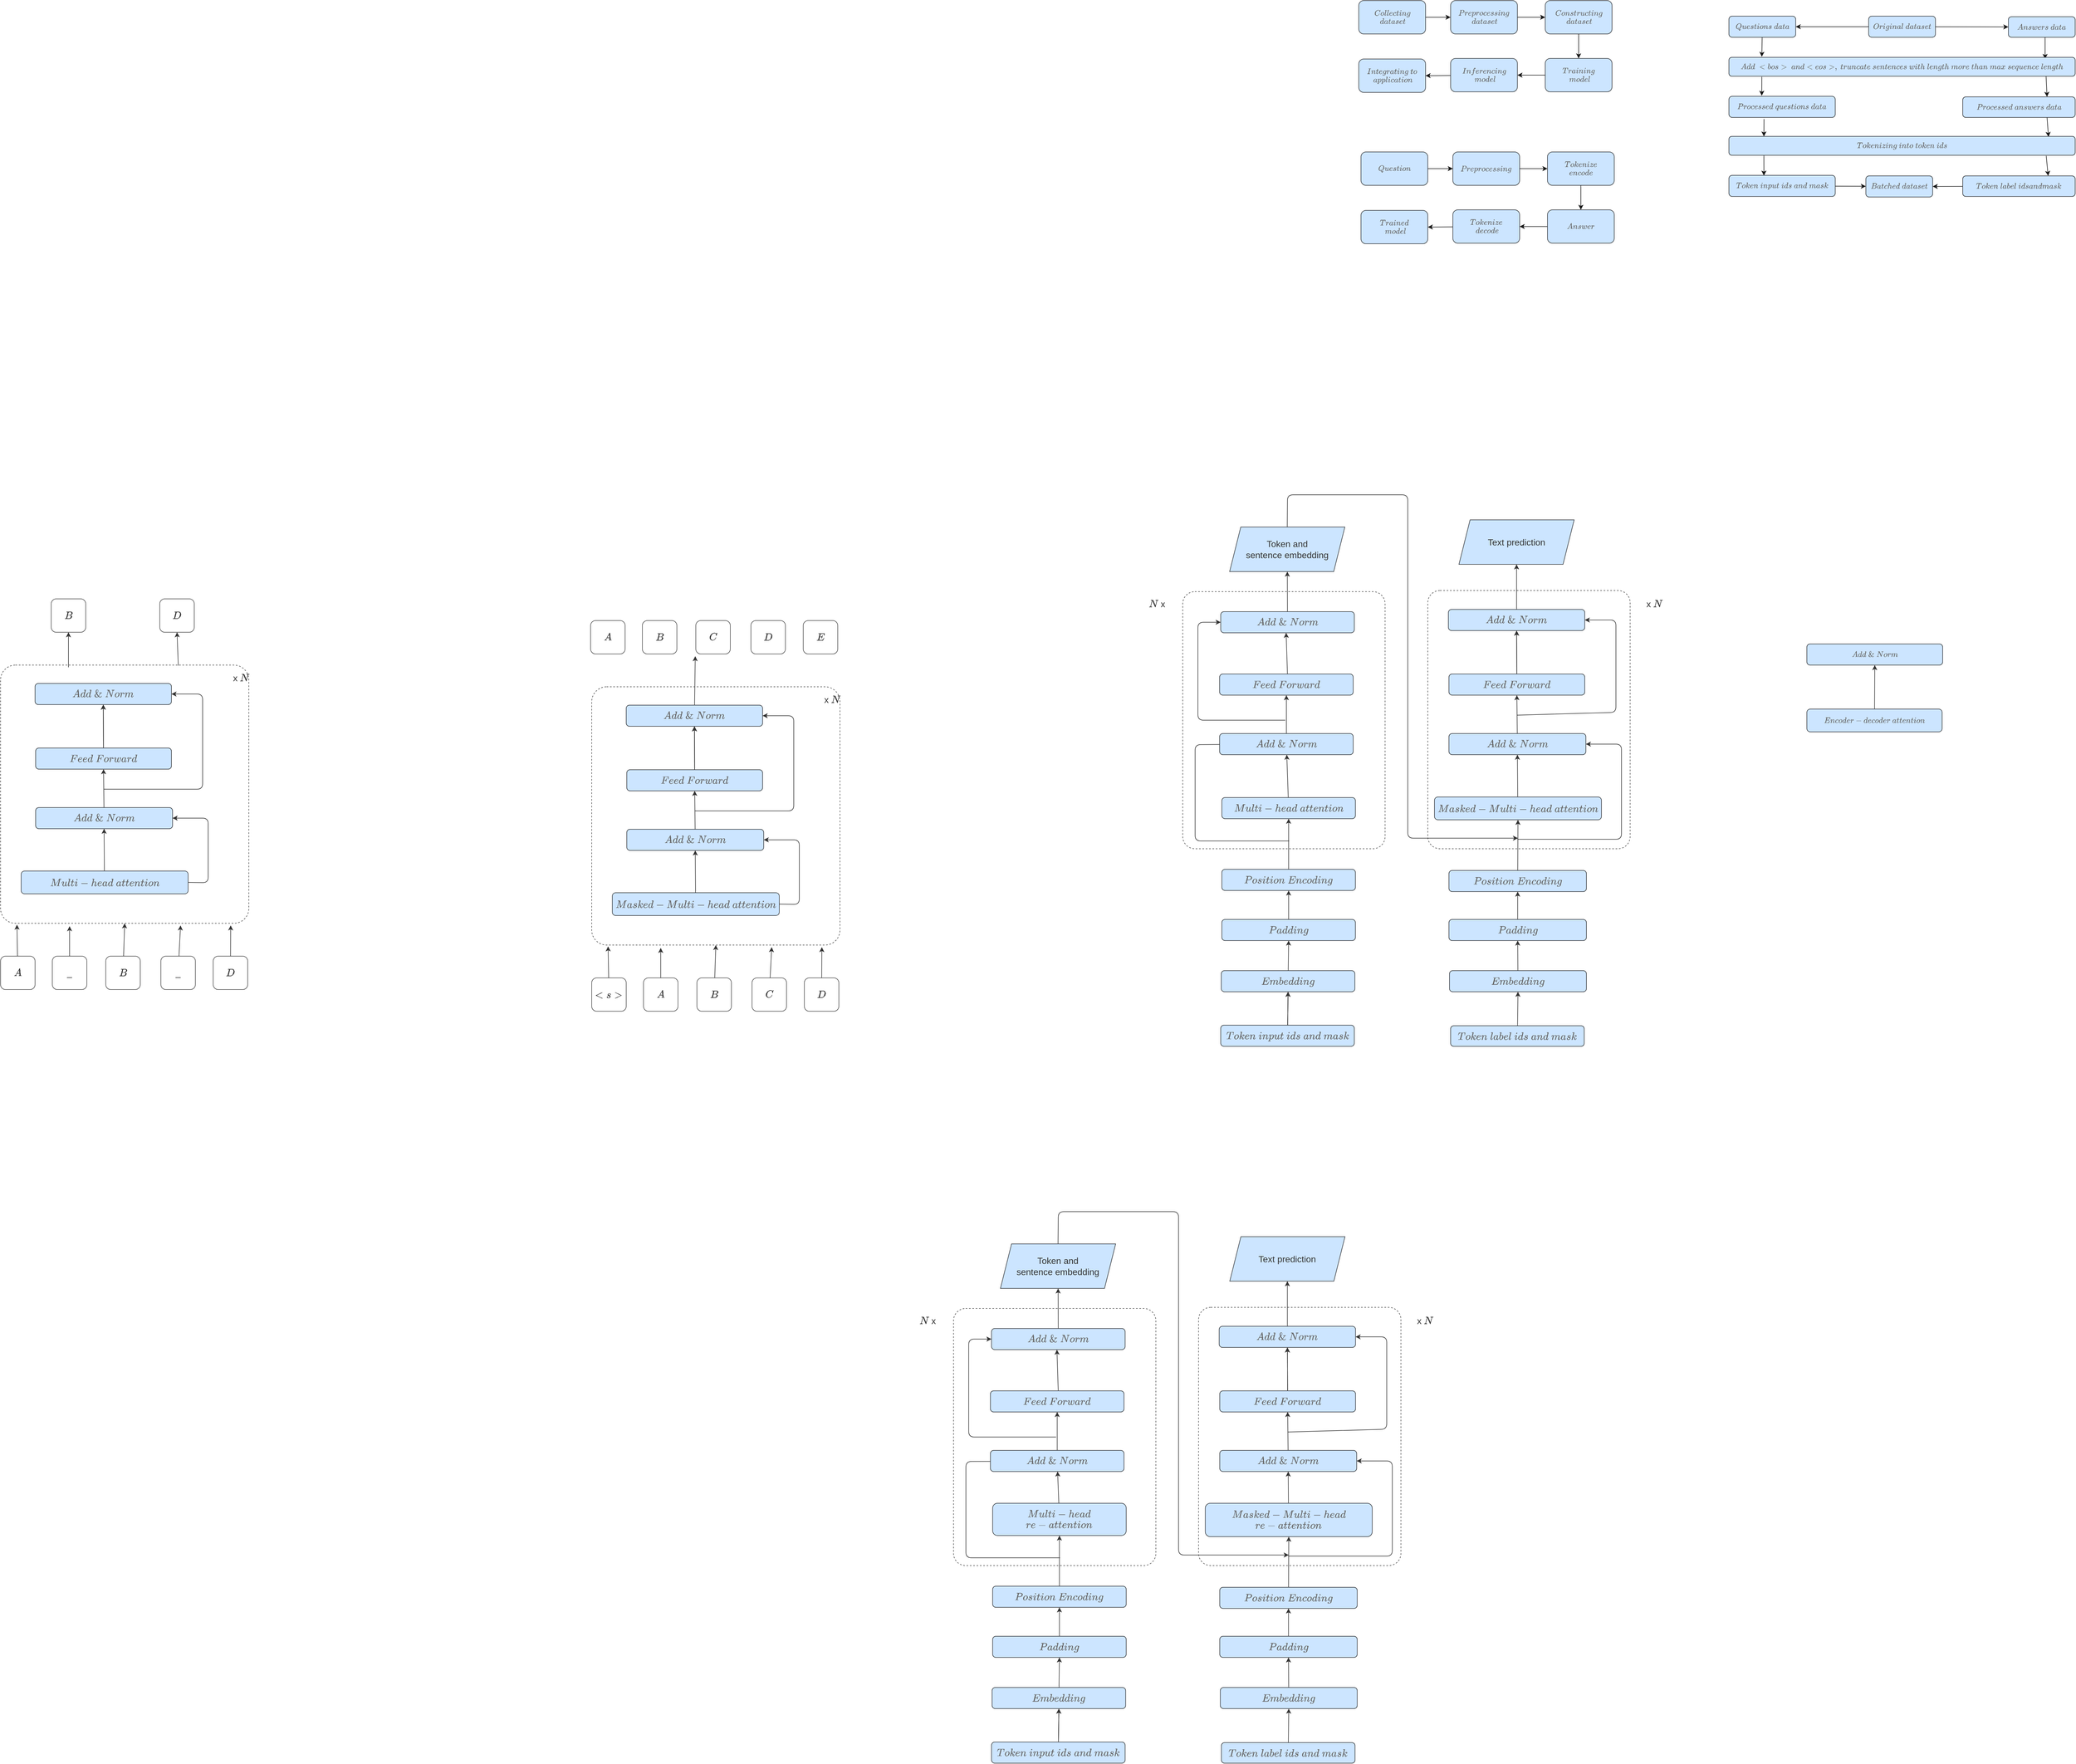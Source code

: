 <mxfile>
    <diagram id="s4vVv0t7JxXqiWNU0amj" name="Page-1">
        <mxGraphModel dx="4070" dy="1018" grid="0" gridSize="10" guides="1" tooltips="1" connect="1" arrows="1" fold="1" page="0" pageScale="1" pageWidth="850" pageHeight="1100" background="#ffffff" math="1" shadow="0">
            <root>
                <mxCell id="0"/>
                <mxCell id="1" parent="0"/>
                <mxCell id="90" value="" style="rounded=1;whiteSpace=wrap;html=1;fillColor=none;dashed=1;strokeColor=#4D4D4D;arcSize=6;fontSize=16;" parent="1" vertex="1">
                    <mxGeometry x="399" y="1267" width="363.5" height="464" as="geometry"/>
                </mxCell>
                <mxCell id="71" value="" style="rounded=1;whiteSpace=wrap;html=1;fillColor=none;dashed=1;strokeColor=#4D4D4D;arcSize=6;fontSize=16;" parent="1" vertex="1">
                    <mxGeometry x="-41.25" y="1269" width="363.5" height="462" as="geometry"/>
                </mxCell>
                <mxCell id="7" style="edgeStyle=none;html=1;entryX=0;entryY=0.5;entryDx=0;entryDy=0;fontColor=#666666;strokeColor=#1A1A1A;" parent="1" source="2" target="3" edge="1">
                    <mxGeometry relative="1" as="geometry">
                        <Array as="points">
                            <mxPoint x="421" y="237"/>
                        </Array>
                    </mxGeometry>
                </mxCell>
                <mxCell id="2" value="&lt;font color=&quot;#666666&quot;&gt;\(Collecting\)&lt;br&gt;&amp;nbsp;\(dataset\)&lt;/font&gt;" style="rounded=1;whiteSpace=wrap;html=1;fillColor=#cce5ff;strokeColor=#36393d;" parent="1" vertex="1">
                    <mxGeometry x="275" y="207" width="120" height="60" as="geometry"/>
                </mxCell>
                <mxCell id="8" style="edgeStyle=none;html=1;entryX=0;entryY=0.5;entryDx=0;entryDy=0;strokeColor=#1A1A1A;fontColor=#666666;" parent="1" source="3" target="4" edge="1">
                    <mxGeometry relative="1" as="geometry"/>
                </mxCell>
                <mxCell id="3" value="&lt;font color=&quot;#666666&quot;&gt;\(Preprocessing\)&lt;br&gt;&amp;nbsp;\(dataset\)&lt;/font&gt;" style="rounded=1;whiteSpace=wrap;html=1;fillColor=#cce5ff;strokeColor=#36393d;" parent="1" vertex="1">
                    <mxGeometry x="440" y="207" width="120" height="60" as="geometry"/>
                </mxCell>
                <mxCell id="9" style="edgeStyle=none;html=1;entryX=0.5;entryY=0;entryDx=0;entryDy=0;strokeColor=#1A1A1A;fontColor=#666666;" parent="1" source="4" target="5" edge="1">
                    <mxGeometry relative="1" as="geometry"/>
                </mxCell>
                <mxCell id="4" value="&lt;font color=&quot;#666666&quot;&gt;\(Constructing\)&lt;br&gt;&amp;nbsp;\(dataset\)&lt;/font&gt;" style="rounded=1;whiteSpace=wrap;html=1;fillColor=#cce5ff;strokeColor=#36393d;" parent="1" vertex="1">
                    <mxGeometry x="610" y="207" width="120" height="60" as="geometry"/>
                </mxCell>
                <mxCell id="10" style="edgeStyle=none;html=1;entryX=1;entryY=0.5;entryDx=0;entryDy=0;strokeColor=#1A1A1A;fontColor=#666666;" parent="1" source="5" target="6" edge="1">
                    <mxGeometry relative="1" as="geometry"/>
                </mxCell>
                <mxCell id="5" value="&lt;font color=&quot;#666666&quot;&gt;\(Training\)&lt;br&gt;&amp;nbsp;\(model\)&lt;/font&gt;" style="rounded=1;whiteSpace=wrap;html=1;fillColor=#cce5ff;strokeColor=#36393d;" parent="1" vertex="1">
                    <mxGeometry x="610" y="311" width="120" height="60" as="geometry"/>
                </mxCell>
                <mxCell id="12" style="edgeStyle=none;html=1;entryX=1;entryY=0.5;entryDx=0;entryDy=0;strokeColor=#1A1A1A;fontColor=#666666;" parent="1" source="6" target="11" edge="1">
                    <mxGeometry relative="1" as="geometry"/>
                </mxCell>
                <mxCell id="6" value="&lt;font color=&quot;#666666&quot;&gt;\(Inferencing\)&lt;br&gt;&amp;nbsp;\(model\)&lt;/font&gt;" style="rounded=1;whiteSpace=wrap;html=1;fillColor=#cce5ff;strokeColor=#36393d;" parent="1" vertex="1">
                    <mxGeometry x="440" y="311" width="120" height="60" as="geometry"/>
                </mxCell>
                <mxCell id="11" value="&lt;font color=&quot;#666666&quot;&gt;\(Integrating\ to\)&lt;br&gt;&amp;nbsp;\(application\)&lt;/font&gt;" style="rounded=1;whiteSpace=wrap;html=1;fillColor=#cce5ff;strokeColor=#36393d;" parent="1" vertex="1">
                    <mxGeometry x="275" y="312" width="120" height="60" as="geometry"/>
                </mxCell>
                <mxCell id="27" style="edgeStyle=none;html=1;entryX=0.095;entryY=-0.029;entryDx=0;entryDy=0;entryPerimeter=0;strokeColor=#1A1A1A;fontColor=#666666;" parent="1" source="13" target="15" edge="1">
                    <mxGeometry relative="1" as="geometry"/>
                </mxCell>
                <mxCell id="13" value="&lt;font color=&quot;#666666&quot;&gt;\(Questions\ data\)&lt;/font&gt;" style="rounded=1;whiteSpace=wrap;html=1;fillColor=#cce5ff;strokeColor=#36393d;" parent="1" vertex="1">
                    <mxGeometry x="940" y="235" width="120" height="38" as="geometry"/>
                </mxCell>
                <mxCell id="28" style="edgeStyle=none;html=1;strokeColor=#1A1A1A;fontColor=#666666;" parent="1" edge="1">
                    <mxGeometry relative="1" as="geometry">
                        <mxPoint x="1508" y="270" as="sourcePoint"/>
                        <mxPoint x="1508" y="312" as="targetPoint"/>
                    </mxGeometry>
                </mxCell>
                <mxCell id="14" value="&lt;font color=&quot;#666666&quot;&gt;\(Answers\ data\)&lt;/font&gt;" style="rounded=1;whiteSpace=wrap;html=1;fillColor=#cce5ff;strokeColor=#36393d;" parent="1" vertex="1">
                    <mxGeometry x="1442" y="236" width="120" height="37" as="geometry"/>
                </mxCell>
                <mxCell id="29" style="edgeStyle=none;html=1;strokeColor=#1A1A1A;fontColor=#666666;exitX=0.095;exitY=1.029;exitDx=0;exitDy=0;exitPerimeter=0;" parent="1" source="15" edge="1">
                    <mxGeometry relative="1" as="geometry">
                        <mxPoint x="999" y="378" as="targetPoint"/>
                    </mxGeometry>
                </mxCell>
                <mxCell id="30" style="edgeStyle=none;html=1;entryX=0.75;entryY=0;entryDx=0;entryDy=0;strokeColor=#1A1A1A;fontColor=#666666;exitX=0.916;exitY=1.006;exitDx=0;exitDy=0;exitPerimeter=0;" parent="1" source="15" target="18" edge="1">
                    <mxGeometry relative="1" as="geometry"/>
                </mxCell>
                <mxCell id="15" value="&lt;font color=&quot;#666666&quot;&gt;\(Add\ &amp;lt;\\bos&amp;gt;\ and &amp;lt;\\eos&amp;gt;,\ truncate\ sentences\ with\ length\ more\ than\ max\ sequence\ length\)&lt;/font&gt;" style="rounded=1;whiteSpace=wrap;html=1;fillColor=#cce5ff;strokeColor=#36393d;" parent="1" vertex="1">
                    <mxGeometry x="940" y="309" width="622" height="34" as="geometry"/>
                </mxCell>
                <mxCell id="31" style="edgeStyle=none;html=1;entryX=0.101;entryY=0.006;entryDx=0;entryDy=0;entryPerimeter=0;strokeColor=#1A1A1A;fontColor=#666666;" parent="1" target="19" edge="1">
                    <mxGeometry relative="1" as="geometry">
                        <mxPoint x="1003" y="420" as="sourcePoint"/>
                    </mxGeometry>
                </mxCell>
                <mxCell id="17" value="&lt;font color=&quot;#666666&quot;&gt;\(Processed\ questions\ data\)&lt;/font&gt;" style="rounded=1;whiteSpace=wrap;html=1;fillColor=#cce5ff;strokeColor=#36393d;" parent="1" vertex="1">
                    <mxGeometry x="940" y="379" width="191" height="38" as="geometry"/>
                </mxCell>
                <mxCell id="32" style="edgeStyle=none;html=1;entryX=0.923;entryY=0.029;entryDx=0;entryDy=0;entryPerimeter=0;strokeColor=#1A1A1A;fontColor=#666666;exitX=0.75;exitY=1;exitDx=0;exitDy=0;" parent="1" source="18" target="19" edge="1">
                    <mxGeometry relative="1" as="geometry"/>
                </mxCell>
                <mxCell id="18" value="&lt;font color=&quot;#666666&quot;&gt;\(Processed\ answers\ data\)&lt;/font&gt;" style="rounded=1;whiteSpace=wrap;html=1;fillColor=#cce5ff;strokeColor=#36393d;" parent="1" vertex="1">
                    <mxGeometry x="1360" y="380" width="202" height="37" as="geometry"/>
                </mxCell>
                <mxCell id="33" style="edgeStyle=none;html=1;entryX=0.329;entryY=0.016;entryDx=0;entryDy=0;entryPerimeter=0;strokeColor=#1A1A1A;fontColor=#666666;exitX=0.101;exitY=1.018;exitDx=0;exitDy=0;exitPerimeter=0;" parent="1" source="19" target="20" edge="1">
                    <mxGeometry relative="1" as="geometry"/>
                </mxCell>
                <mxCell id="34" style="edgeStyle=none;html=1;entryX=0.75;entryY=0;entryDx=0;entryDy=0;strokeColor=#1A1A1A;fontColor=#666666;" parent="1" edge="1">
                    <mxGeometry relative="1" as="geometry">
                        <mxPoint x="1510" y="486" as="sourcePoint"/>
                        <mxPoint x="1513.5" y="522" as="targetPoint"/>
                    </mxGeometry>
                </mxCell>
                <mxCell id="19" value="&lt;font color=&quot;#666666&quot;&gt;\(Tokenizing\ into\ token\ ids\)&lt;/font&gt;" style="rounded=1;whiteSpace=wrap;html=1;fillColor=#cce5ff;strokeColor=#36393d;" parent="1" vertex="1">
                    <mxGeometry x="940" y="451" width="622" height="34" as="geometry"/>
                </mxCell>
                <mxCell id="36" style="edgeStyle=none;html=1;strokeColor=#1A1A1A;fontColor=#666666;" parent="1" source="20" target="23" edge="1">
                    <mxGeometry relative="1" as="geometry"/>
                </mxCell>
                <mxCell id="20" value="&lt;font color=&quot;#666666&quot;&gt;\(Token\ input\ ids\ and\ mask\)&lt;/font&gt;" style="rounded=1;whiteSpace=wrap;html=1;fillColor=#cce5ff;strokeColor=#36393d;" parent="1" vertex="1">
                    <mxGeometry x="940" y="521" width="191" height="38" as="geometry"/>
                </mxCell>
                <mxCell id="35" style="edgeStyle=none;html=1;entryX=1;entryY=0.5;entryDx=0;entryDy=0;strokeColor=#1A1A1A;fontColor=#666666;" parent="1" source="21" target="23" edge="1">
                    <mxGeometry relative="1" as="geometry"/>
                </mxCell>
                <mxCell id="21" value="&lt;font color=&quot;#666666&quot;&gt;\(Token\ label\ ids and mask\)&lt;/font&gt;" style="rounded=1;whiteSpace=wrap;html=1;fillColor=#cce5ff;strokeColor=#36393d;" parent="1" vertex="1">
                    <mxGeometry x="1360" y="522" width="202" height="37" as="geometry"/>
                </mxCell>
                <mxCell id="24" style="edgeStyle=none;html=1;entryX=1;entryY=0.5;entryDx=0;entryDy=0;strokeColor=#1A1A1A;fontColor=#666666;" parent="1" source="22" target="13" edge="1">
                    <mxGeometry relative="1" as="geometry"/>
                </mxCell>
                <mxCell id="25" style="edgeStyle=none;html=1;strokeColor=#1A1A1A;fontColor=#666666;" parent="1" source="22" target="14" edge="1">
                    <mxGeometry relative="1" as="geometry"/>
                </mxCell>
                <mxCell id="22" value="&lt;font color=&quot;#666666&quot;&gt;\(Original\ dataset\)&lt;/font&gt;" style="rounded=1;whiteSpace=wrap;html=1;fillColor=#cce5ff;strokeColor=#36393d;" parent="1" vertex="1">
                    <mxGeometry x="1191" y="235" width="120" height="38" as="geometry"/>
                </mxCell>
                <mxCell id="23" value="&lt;font color=&quot;#666666&quot;&gt;\(Batched\ dataset\)&lt;/font&gt;" style="rounded=1;whiteSpace=wrap;html=1;fillColor=#cce5ff;strokeColor=#36393d;" parent="1" vertex="1">
                    <mxGeometry x="1186" y="522" width="120" height="38" as="geometry"/>
                </mxCell>
                <mxCell id="37" style="edgeStyle=none;html=1;entryX=0;entryY=0.5;entryDx=0;entryDy=0;fontColor=#666666;strokeColor=#1A1A1A;" parent="1" source="38" target="40" edge="1">
                    <mxGeometry relative="1" as="geometry">
                        <Array as="points">
                            <mxPoint x="425" y="509"/>
                        </Array>
                    </mxGeometry>
                </mxCell>
                <mxCell id="38" value="&lt;font color=&quot;#666666&quot;&gt;\(Question\)&lt;/font&gt;" style="rounded=1;whiteSpace=wrap;html=1;fillColor=#cce5ff;strokeColor=#36393d;" parent="1" vertex="1">
                    <mxGeometry x="279" y="479" width="120" height="60" as="geometry"/>
                </mxCell>
                <mxCell id="39" style="edgeStyle=none;html=1;entryX=0;entryY=0.5;entryDx=0;entryDy=0;strokeColor=#1A1A1A;fontColor=#666666;" parent="1" source="40" target="42" edge="1">
                    <mxGeometry relative="1" as="geometry"/>
                </mxCell>
                <mxCell id="40" value="&lt;font color=&quot;#666666&quot;&gt;\(Preprocessing\)&lt;br&gt;&lt;/font&gt;" style="rounded=1;whiteSpace=wrap;html=1;fillColor=#cce5ff;strokeColor=#36393d;" parent="1" vertex="1">
                    <mxGeometry x="444" y="479" width="120" height="60" as="geometry"/>
                </mxCell>
                <mxCell id="41" style="edgeStyle=none;html=1;entryX=0.5;entryY=0;entryDx=0;entryDy=0;strokeColor=#1A1A1A;fontColor=#666666;" parent="1" source="42" target="44" edge="1">
                    <mxGeometry relative="1" as="geometry"/>
                </mxCell>
                <mxCell id="42" value="&lt;font color=&quot;#666666&quot;&gt;\(Tokenize\)&lt;br&gt;\(encode\)&lt;/font&gt;" style="rounded=1;whiteSpace=wrap;html=1;fillColor=#cce5ff;strokeColor=#36393d;" parent="1" vertex="1">
                    <mxGeometry x="614" y="479" width="120" height="60" as="geometry"/>
                </mxCell>
                <mxCell id="43" style="edgeStyle=none;html=1;entryX=1;entryY=0.5;entryDx=0;entryDy=0;strokeColor=#1A1A1A;fontColor=#666666;" parent="1" source="44" target="46" edge="1">
                    <mxGeometry relative="1" as="geometry"/>
                </mxCell>
                <mxCell id="44" value="&lt;font color=&quot;#666666&quot;&gt;\(Answer\)&lt;/font&gt;" style="rounded=1;whiteSpace=wrap;html=1;fillColor=#cce5ff;strokeColor=#36393d;" parent="1" vertex="1">
                    <mxGeometry x="614" y="583" width="120" height="60" as="geometry"/>
                </mxCell>
                <mxCell id="45" style="edgeStyle=none;html=1;entryX=1;entryY=0.5;entryDx=0;entryDy=0;strokeColor=#1A1A1A;fontColor=#666666;" parent="1" source="46" target="47" edge="1">
                    <mxGeometry relative="1" as="geometry"/>
                </mxCell>
                <mxCell id="46" value="&lt;font color=&quot;#666666&quot;&gt;\(Tokenize\)&lt;br&gt;&amp;nbsp;\(decode\)&lt;/font&gt;" style="rounded=1;whiteSpace=wrap;html=1;fillColor=#cce5ff;strokeColor=#36393d;" parent="1" vertex="1">
                    <mxGeometry x="444" y="583" width="120" height="60" as="geometry"/>
                </mxCell>
                <mxCell id="47" value="&lt;font color=&quot;#666666&quot;&gt;\(Trained\)&lt;br&gt;&amp;nbsp;\(model\)&lt;/font&gt;" style="rounded=1;whiteSpace=wrap;html=1;fillColor=#cce5ff;strokeColor=#36393d;" parent="1" vertex="1">
                    <mxGeometry x="279" y="584" width="120" height="60" as="geometry"/>
                </mxCell>
                <mxCell id="74" style="edgeStyle=none;html=1;entryX=0.5;entryY=1;entryDx=0;entryDy=0;strokeColor=#333333;fontSize=16;" parent="1" source="48" target="49" edge="1">
                    <mxGeometry relative="1" as="geometry"/>
                </mxCell>
                <mxCell id="48" value="&lt;font color=&quot;#666666&quot; style=&quot;font-size: 16px;&quot;&gt;\(Embedding\)&lt;/font&gt;" style="rounded=1;whiteSpace=wrap;html=1;fillColor=#cce5ff;strokeColor=#36393d;fontSize=16;" parent="1" vertex="1">
                    <mxGeometry x="28" y="1950" width="240" height="38" as="geometry"/>
                </mxCell>
                <mxCell id="75" style="edgeStyle=none;html=1;entryX=0.5;entryY=1;entryDx=0;entryDy=0;strokeColor=#333333;fontSize=16;" parent="1" source="49" target="50" edge="1">
                    <mxGeometry relative="1" as="geometry"/>
                </mxCell>
                <mxCell id="49" value="&lt;font color=&quot;#666666&quot; style=&quot;font-size: 16px;&quot;&gt;\(Padding\)&lt;/font&gt;" style="rounded=1;whiteSpace=wrap;html=1;fillColor=#cce5ff;strokeColor=#36393d;fontSize=16;" parent="1" vertex="1">
                    <mxGeometry x="29" y="1858" width="240" height="38" as="geometry"/>
                </mxCell>
                <mxCell id="76" style="edgeStyle=none;html=1;entryX=0.5;entryY=1;entryDx=0;entryDy=0;strokeColor=#333333;fontSize=16;" parent="1" source="50" target="51" edge="1">
                    <mxGeometry relative="1" as="geometry"/>
                </mxCell>
                <mxCell id="80" style="edgeStyle=none;html=1;entryX=0;entryY=0.25;entryDx=0;entryDy=0;strokeColor=#333333;fontSize=16;" parent="1" edge="1">
                    <mxGeometry relative="1" as="geometry">
                        <mxPoint x="150" y="1717" as="sourcePoint"/>
                        <mxPoint x="51.0" y="1543.5" as="targetPoint"/>
                        <Array as="points">
                            <mxPoint x="-19" y="1717"/>
                            <mxPoint x="-19" y="1544"/>
                        </Array>
                    </mxGeometry>
                </mxCell>
                <mxCell id="50" value="&lt;font color=&quot;#666666&quot; style=&quot;font-size: 16px;&quot;&gt;\(Position\ Encoding\)&lt;/font&gt;" style="rounded=1;whiteSpace=wrap;html=1;fillColor=#cce5ff;strokeColor=#36393d;fontSize=16;" parent="1" vertex="1">
                    <mxGeometry x="29" y="1768" width="240" height="38" as="geometry"/>
                </mxCell>
                <mxCell id="77" style="edgeStyle=none;html=1;strokeColor=#333333;fontSize=16;" parent="1" source="51" target="52" edge="1">
                    <mxGeometry relative="1" as="geometry"/>
                </mxCell>
                <mxCell id="51" value="&lt;font color=&quot;#666666&quot; style=&quot;font-size: 16px;&quot;&gt;\(Multi-head\ attention\)&lt;/font&gt;" style="rounded=1;whiteSpace=wrap;html=1;fillColor=#cce5ff;strokeColor=#36393d;fontSize=16;imageAspect=1;fixedWidth=0;resizable=1;imageWidth=32;autosize=0;resizeWidth=0;" parent="1" vertex="1">
                    <mxGeometry x="29" y="1639" width="240" height="38" as="geometry"/>
                </mxCell>
                <mxCell id="78" style="edgeStyle=none;html=1;entryX=0.5;entryY=1;entryDx=0;entryDy=0;strokeColor=#333333;fontSize=16;" parent="1" source="52" target="53" edge="1">
                    <mxGeometry relative="1" as="geometry"/>
                </mxCell>
                <mxCell id="81" style="edgeStyle=none;html=1;entryX=0;entryY=0.5;entryDx=0;entryDy=0;strokeColor=#333333;fontSize=16;" parent="1" target="54" edge="1">
                    <mxGeometry relative="1" as="geometry">
                        <mxPoint x="143" y="1500" as="sourcePoint"/>
                        <Array as="points">
                            <mxPoint x="-14" y="1500"/>
                            <mxPoint x="-14" y="1324"/>
                        </Array>
                    </mxGeometry>
                </mxCell>
                <mxCell id="52" value="&lt;font color=&quot;#666666&quot; style=&quot;font-size: 16px;&quot;&gt;\(Add\ \&amp;amp;\ Norm\)&lt;/font&gt;" style="rounded=1;whiteSpace=wrap;html=1;fillColor=#cce5ff;strokeColor=#36393d;fontSize=16;" parent="1" vertex="1">
                    <mxGeometry x="25" y="1524" width="240" height="38" as="geometry"/>
                </mxCell>
                <mxCell id="79" style="edgeStyle=none;html=1;entryX=0.5;entryY=1;entryDx=0;entryDy=0;strokeColor=#333333;fontSize=16;" parent="1" edge="1">
                    <mxGeometry relative="1" as="geometry">
                        <mxPoint x="146.887" y="1417" as="sourcePoint"/>
                        <mxPoint x="144.5" y="1343" as="targetPoint"/>
                    </mxGeometry>
                </mxCell>
                <mxCell id="53" value="&lt;font color=&quot;#666666&quot; style=&quot;font-size: 16px;&quot;&gt;\(Feed\ Forward\)&lt;/font&gt;" style="rounded=1;whiteSpace=wrap;html=1;fillColor=#cce5ff;strokeColor=#36393d;fontSize=16;" parent="1" vertex="1">
                    <mxGeometry x="25" y="1417" width="240" height="38" as="geometry"/>
                </mxCell>
                <mxCell id="100" style="edgeStyle=none;html=1;strokeColor=#333333;fontSize=16;fontColor=#333333;" parent="1" source="54" target="98" edge="1">
                    <mxGeometry relative="1" as="geometry"/>
                </mxCell>
                <mxCell id="54" value="&lt;font color=&quot;#666666&quot; style=&quot;font-size: 16px;&quot;&gt;\(Add\ \&amp;amp;\ Norm\)&lt;/font&gt;" style="rounded=1;whiteSpace=wrap;html=1;fillColor=#cce5ff;strokeColor=#36393d;fontSize=16;" parent="1" vertex="1">
                    <mxGeometry x="27" y="1305" width="240" height="38" as="geometry"/>
                </mxCell>
                <mxCell id="82" style="edgeStyle=none;html=1;entryX=0.5;entryY=1;entryDx=0;entryDy=0;strokeColor=#333333;fontSize=16;" parent="1" source="55" target="56" edge="1">
                    <mxGeometry relative="1" as="geometry"/>
                </mxCell>
                <mxCell id="55" value="&lt;font color=&quot;#666666&quot; style=&quot;font-size: 16px;&quot;&gt;\(Embedding\)&lt;/font&gt;" style="rounded=1;whiteSpace=wrap;html=1;fillColor=#cce5ff;strokeColor=#36393d;fontSize=16;" parent="1" vertex="1">
                    <mxGeometry x="438" y="1950" width="246" height="38" as="geometry"/>
                </mxCell>
                <mxCell id="83" style="edgeStyle=none;html=1;entryX=0.5;entryY=1;entryDx=0;entryDy=0;strokeColor=#333333;fontSize=16;" parent="1" source="56" target="57" edge="1">
                    <mxGeometry relative="1" as="geometry"/>
                </mxCell>
                <mxCell id="56" value="&lt;font color=&quot;#666666&quot; style=&quot;font-size: 16px;&quot;&gt;\(Padding\)&lt;/font&gt;" style="rounded=1;whiteSpace=wrap;html=1;fillColor=#cce5ff;strokeColor=#36393d;fontSize=16;" parent="1" vertex="1">
                    <mxGeometry x="437" y="1858" width="247" height="38" as="geometry"/>
                </mxCell>
                <mxCell id="84" style="edgeStyle=none;html=1;entryX=0.5;entryY=1;entryDx=0;entryDy=0;strokeColor=#333333;fontSize=16;" parent="1" source="57" target="58" edge="1">
                    <mxGeometry relative="1" as="geometry"/>
                </mxCell>
                <mxCell id="95" style="edgeStyle=none;html=1;entryX=1;entryY=0.5;entryDx=0;entryDy=0;strokeColor=#333333;fontSize=16;" parent="1" target="59" edge="1">
                    <mxGeometry relative="1" as="geometry">
                        <mxPoint x="560" y="1714" as="sourcePoint"/>
                        <Array as="points">
                            <mxPoint x="747" y="1714"/>
                            <mxPoint x="747" y="1543"/>
                        </Array>
                    </mxGeometry>
                </mxCell>
                <mxCell id="57" value="&lt;font color=&quot;#666666&quot; style=&quot;font-size: 16px;&quot;&gt;\(Position\ Encoding\)&lt;/font&gt;" style="rounded=1;whiteSpace=wrap;html=1;fillColor=#cce5ff;strokeColor=#36393d;fontSize=16;" parent="1" vertex="1">
                    <mxGeometry x="437" y="1770" width="247" height="38" as="geometry"/>
                </mxCell>
                <mxCell id="85" style="edgeStyle=none;html=1;entryX=0.5;entryY=1;entryDx=0;entryDy=0;strokeColor=#333333;fontSize=16;" parent="1" target="59" edge="1">
                    <mxGeometry relative="1" as="geometry">
                        <mxPoint x="560.544" y="1638" as="sourcePoint"/>
                        <mxPoint x="557.0" y="1562" as="targetPoint"/>
                    </mxGeometry>
                </mxCell>
                <mxCell id="58" value="&lt;font color=&quot;#666666&quot; style=&quot;font-size: 16px;&quot;&gt;\(Masked-Multi-head\ attention\)&lt;/font&gt;" style="rounded=1;whiteSpace=wrap;html=1;fillColor=#cce5ff;strokeColor=#36393d;fontSize=16;" parent="1" vertex="1">
                    <mxGeometry x="411" y="1638" width="300" height="41" as="geometry"/>
                </mxCell>
                <mxCell id="96" style="edgeStyle=none;html=1;entryX=0.5;entryY=1;entryDx=0;entryDy=0;strokeColor=#333333;fontSize=16;" parent="1" source="59" target="60" edge="1">
                    <mxGeometry relative="1" as="geometry"/>
                </mxCell>
                <mxCell id="97" style="edgeStyle=none;html=1;entryX=1;entryY=0.5;entryDx=0;entryDy=0;strokeColor=#333333;fontSize=16;" parent="1" target="61" edge="1">
                    <mxGeometry relative="1" as="geometry">
                        <mxPoint x="559" y="1491" as="sourcePoint"/>
                        <Array as="points">
                            <mxPoint x="737" y="1486"/>
                            <mxPoint x="737" y="1320"/>
                        </Array>
                    </mxGeometry>
                </mxCell>
                <mxCell id="59" value="&lt;font color=&quot;#666666&quot; style=&quot;font-size: 16px;&quot;&gt;\(Add\ \&amp;amp;\ Norm\)&lt;/font&gt;" style="rounded=1;whiteSpace=wrap;html=1;fillColor=#cce5ff;strokeColor=#36393d;fontSize=16;" parent="1" vertex="1">
                    <mxGeometry x="437" y="1524" width="246" height="38" as="geometry"/>
                </mxCell>
                <mxCell id="64" value="" style="edgeStyle=none;html=1;fontSize=16;" parent="1" source="60" target="61" edge="1">
                    <mxGeometry relative="1" as="geometry"/>
                </mxCell>
                <mxCell id="89" style="edgeStyle=none;html=1;strokeColor=#333333;fontSize=16;" parent="1" source="60" target="61" edge="1">
                    <mxGeometry relative="1" as="geometry"/>
                </mxCell>
                <mxCell id="60" value="&lt;font color=&quot;#666666&quot; style=&quot;font-size: 16px;&quot;&gt;\(Feed\ Forward\)&lt;/font&gt;" style="rounded=1;whiteSpace=wrap;html=1;fillColor=#cce5ff;strokeColor=#36393d;fontSize=16;" parent="1" vertex="1">
                    <mxGeometry x="437" y="1417" width="244" height="38" as="geometry"/>
                </mxCell>
                <mxCell id="102" style="edgeStyle=none;html=1;entryX=0.5;entryY=1;entryDx=0;entryDy=0;strokeColor=#333333;fontSize=16;fontColor=#333333;" parent="1" source="61" target="101" edge="1">
                    <mxGeometry relative="1" as="geometry"/>
                </mxCell>
                <mxCell id="61" value="&lt;font color=&quot;#666666&quot; style=&quot;font-size: 16px;&quot;&gt;\(Add\ \&amp;amp;\ Norm\)&lt;/font&gt;" style="rounded=1;whiteSpace=wrap;html=1;fillColor=#cce5ff;strokeColor=#36393d;fontSize=16;" parent="1" vertex="1">
                    <mxGeometry x="436" y="1301" width="245" height="38" as="geometry"/>
                </mxCell>
                <mxCell id="87" style="edgeStyle=none;html=1;entryX=0.5;entryY=1;entryDx=0;entryDy=0;strokeColor=#333333;" parent="1" source="62" target="63" edge="1">
                    <mxGeometry relative="1" as="geometry"/>
                </mxCell>
                <mxCell id="62" value="&lt;font color=&quot;#666666&quot;&gt;\(Encoder-decoder\ attention\)&lt;/font&gt;" style="rounded=1;whiteSpace=wrap;html=1;fillColor=#cce5ff;strokeColor=#36393d;" parent="1" vertex="1">
                    <mxGeometry x="1080" y="1480" width="243" height="41" as="geometry"/>
                </mxCell>
                <mxCell id="63" value="&lt;font color=&quot;#666666&quot;&gt;\(Add\ \&amp;amp;\ Norm\)&lt;/font&gt;" style="rounded=1;whiteSpace=wrap;html=1;fillColor=#cce5ff;strokeColor=#36393d;" parent="1" vertex="1">
                    <mxGeometry x="1080" y="1363" width="244" height="38" as="geometry"/>
                </mxCell>
                <mxCell id="72" style="edgeStyle=none;html=1;entryX=0.5;entryY=1;entryDx=0;entryDy=0;fontSize=16;" parent="1" source="66" target="48" edge="1">
                    <mxGeometry relative="1" as="geometry"/>
                </mxCell>
                <mxCell id="73" style="edgeStyle=none;html=1;entryX=0.5;entryY=1;entryDx=0;entryDy=0;strokeColor=#333333;fontSize=16;" parent="1" source="66" target="48" edge="1">
                    <mxGeometry relative="1" as="geometry"/>
                </mxCell>
                <mxCell id="66" value="&lt;font color=&quot;#666666&quot; style=&quot;font-size: 16px;&quot;&gt;\(Token\ input\ ids\ and\ mask\)&lt;/font&gt;" style="rounded=1;whiteSpace=wrap;html=1;fillColor=#cce5ff;strokeColor=#36393d;fontSize=16;" parent="1" vertex="1">
                    <mxGeometry x="27" y="2048" width="240" height="38" as="geometry"/>
                </mxCell>
                <mxCell id="105" style="edgeStyle=none;html=1;entryX=0.5;entryY=1;entryDx=0;entryDy=0;strokeColor=#333333;fontSize=16;fontColor=#333333;" parent="1" source="68" target="55" edge="1">
                    <mxGeometry relative="1" as="geometry"/>
                </mxCell>
                <mxCell id="68" value="&lt;font color=&quot;#666666&quot; style=&quot;font-size: 16px;&quot;&gt;\(Token\ label\ ids\ and\ mask\)&lt;/font&gt;" style="rounded=1;whiteSpace=wrap;html=1;fillColor=#cce5ff;strokeColor=#36393d;fontSize=16;" parent="1" vertex="1">
                    <mxGeometry x="440" y="2049" width="240" height="37" as="geometry"/>
                </mxCell>
                <mxCell id="99" style="edgeStyle=none;html=1;strokeColor=#333333;fontSize=16;fontColor=#333333;exitX=0.5;exitY=0;exitDx=0;exitDy=0;" parent="1" source="98" edge="1">
                    <mxGeometry relative="1" as="geometry">
                        <mxPoint x="561" y="1712" as="targetPoint"/>
                        <Array as="points">
                            <mxPoint x="147" y="1095"/>
                            <mxPoint x="363" y="1095"/>
                            <mxPoint x="363" y="1712"/>
                            <mxPoint x="449" y="1712"/>
                        </Array>
                    </mxGeometry>
                </mxCell>
                <mxCell id="98" value="&lt;font color=&quot;#333333&quot; style=&quot;font-size: 16px;&quot;&gt;Token and &lt;br style=&quot;font-size: 16px;&quot;&gt;sentence embedding&lt;/font&gt;" style="shape=parallelogram;perimeter=parallelogramPerimeter;whiteSpace=wrap;html=1;fixedSize=1;strokeColor=#36393d;fillColor=#cce5ff;fontSize=16;" parent="1" vertex="1">
                    <mxGeometry x="43" y="1153" width="207" height="80" as="geometry"/>
                </mxCell>
                <mxCell id="101" value="&lt;font color=&quot;#333333&quot; style=&quot;font-size: 16px;&quot;&gt;Text prediction&lt;/font&gt;" style="shape=parallelogram;perimeter=parallelogramPerimeter;whiteSpace=wrap;html=1;fixedSize=1;strokeColor=#36393d;fillColor=#cce5ff;fontSize=16;" parent="1" vertex="1">
                    <mxGeometry x="455" y="1140" width="207" height="80" as="geometry"/>
                </mxCell>
                <mxCell id="103" value="&lt;font style=&quot;font-size: 16px;&quot;&gt;x \(N\)&lt;br style=&quot;font-size: 16px;&quot;&gt;&lt;/font&gt;" style="text;html=1;align=center;verticalAlign=middle;resizable=0;points=[];autosize=1;strokeColor=none;fillColor=none;fontSize=16;fontColor=#333333;" parent="1" vertex="1">
                    <mxGeometry x="775" y="1275" width="62" height="31" as="geometry"/>
                </mxCell>
                <mxCell id="104" value="&lt;font style=&quot;font-size: 16px;&quot;&gt;\(N\) x&lt;br style=&quot;font-size: 16px;&quot;&gt;&lt;/font&gt;" style="text;html=1;align=center;verticalAlign=middle;resizable=0;points=[];autosize=1;strokeColor=none;fillColor=none;fontSize=16;fontColor=#333333;" parent="1" vertex="1">
                    <mxGeometry x="-119.25" y="1275" width="62" height="31" as="geometry"/>
                </mxCell>
                <mxCell id="108" value="" style="rounded=1;whiteSpace=wrap;html=1;fillColor=none;dashed=1;strokeColor=#4D4D4D;arcSize=6;fontSize=16;" parent="1" vertex="1">
                    <mxGeometry x="-1103" y="1440" width="446" height="464" as="geometry"/>
                </mxCell>
                <mxCell id="109" style="edgeStyle=none;html=1;entryX=1;entryY=0.5;entryDx=0;entryDy=0;strokeColor=#333333;fontSize=16;exitX=1;exitY=0.5;exitDx=0;exitDy=0;" parent="1" source="111" target="114" edge="1">
                    <mxGeometry relative="1" as="geometry">
                        <mxPoint x="-917" y="1886" as="sourcePoint"/>
                        <Array as="points">
                            <mxPoint x="-730" y="1831"/>
                            <mxPoint x="-730" y="1715"/>
                        </Array>
                    </mxGeometry>
                </mxCell>
                <mxCell id="110" style="edgeStyle=none;html=1;entryX=0.5;entryY=1;entryDx=0;entryDy=0;strokeColor=#333333;fontSize=16;" parent="1" target="114" edge="1">
                    <mxGeometry relative="1" as="geometry">
                        <mxPoint x="-916.456" y="1810" as="sourcePoint"/>
                        <mxPoint x="-920.0" y="1734" as="targetPoint"/>
                    </mxGeometry>
                </mxCell>
                <mxCell id="111" value="&lt;font color=&quot;#666666&quot; style=&quot;font-size: 16px;&quot;&gt;\(Masked-Multi-head\ attention\)&lt;/font&gt;" style="rounded=1;whiteSpace=wrap;html=1;fillColor=#cce5ff;strokeColor=#36393d;fontSize=16;" parent="1" vertex="1">
                    <mxGeometry x="-1066" y="1810" width="300" height="41" as="geometry"/>
                </mxCell>
                <mxCell id="112" style="edgeStyle=none;html=1;entryX=0.5;entryY=1;entryDx=0;entryDy=0;strokeColor=#333333;fontSize=16;" parent="1" source="114" target="117" edge="1">
                    <mxGeometry relative="1" as="geometry"/>
                </mxCell>
                <mxCell id="113" style="edgeStyle=none;html=1;entryX=1;entryY=0.5;entryDx=0;entryDy=0;strokeColor=#333333;fontSize=16;" parent="1" target="118" edge="1">
                    <mxGeometry relative="1" as="geometry">
                        <mxPoint x="-918" y="1663" as="sourcePoint"/>
                        <Array as="points">
                            <mxPoint x="-740" y="1663"/>
                            <mxPoint x="-740" y="1492"/>
                        </Array>
                    </mxGeometry>
                </mxCell>
                <mxCell id="114" value="&lt;font color=&quot;#666666&quot; style=&quot;font-size: 16px;&quot;&gt;\(Add\ \&amp;amp;\ Norm\)&lt;/font&gt;" style="rounded=1;whiteSpace=wrap;html=1;fillColor=#cce5ff;strokeColor=#36393d;fontSize=16;" parent="1" vertex="1">
                    <mxGeometry x="-1040" y="1696" width="246" height="38" as="geometry"/>
                </mxCell>
                <mxCell id="115" value="" style="edgeStyle=none;html=1;fontSize=16;" parent="1" source="117" target="118" edge="1">
                    <mxGeometry relative="1" as="geometry"/>
                </mxCell>
                <mxCell id="116" style="edgeStyle=none;html=1;strokeColor=#333333;fontSize=16;" parent="1" source="117" target="118" edge="1">
                    <mxGeometry relative="1" as="geometry"/>
                </mxCell>
                <mxCell id="117" value="&lt;font color=&quot;#666666&quot; style=&quot;font-size: 16px;&quot;&gt;\(Feed\ Forward\)&lt;/font&gt;" style="rounded=1;whiteSpace=wrap;html=1;fillColor=#cce5ff;strokeColor=#36393d;fontSize=16;" parent="1" vertex="1">
                    <mxGeometry x="-1040" y="1589" width="244" height="38" as="geometry"/>
                </mxCell>
                <mxCell id="123" style="edgeStyle=none;html=1;strokeColor=#333333;fontSize=16;fontColor=#333333;" parent="1" source="118" edge="1">
                    <mxGeometry relative="1" as="geometry">
                        <mxPoint x="-917" y="1385" as="targetPoint"/>
                    </mxGeometry>
                </mxCell>
                <mxCell id="118" value="&lt;font color=&quot;#666666&quot; style=&quot;font-size: 16px;&quot;&gt;\(Add\ \&amp;amp;\ Norm\)&lt;/font&gt;" style="rounded=1;whiteSpace=wrap;html=1;fillColor=#cce5ff;strokeColor=#36393d;fontSize=16;" parent="1" vertex="1">
                    <mxGeometry x="-1041" y="1473" width="245" height="38" as="geometry"/>
                </mxCell>
                <mxCell id="119" value="&lt;font style=&quot;font-size: 16px;&quot;&gt;x \(N\)&lt;br style=&quot;font-size: 16px;&quot;&gt;&lt;/font&gt;" style="text;html=1;align=center;verticalAlign=middle;resizable=0;points=[];autosize=1;strokeColor=none;fillColor=none;fontSize=16;fontColor=#333333;" parent="1" vertex="1">
                    <mxGeometry x="-702" y="1447" width="62" height="31" as="geometry"/>
                </mxCell>
                <mxCell id="130" style="edgeStyle=none;html=1;entryX=0.066;entryY=1.005;entryDx=0;entryDy=0;entryPerimeter=0;strokeColor=#333333;fontSize=16;fontColor=#333333;" parent="1" source="124" target="108" edge="1">
                    <mxGeometry relative="1" as="geometry"/>
                </mxCell>
                <mxCell id="124" value="\(&amp;lt;s&amp;gt;\)" style="rounded=1;whiteSpace=wrap;html=1;strokeColor=#4D4D4D;fontSize=16;fontColor=#333333;fillColor=none;" parent="1" vertex="1">
                    <mxGeometry x="-1103" y="1963" width="62" height="60" as="geometry"/>
                </mxCell>
                <mxCell id="131" style="edgeStyle=none;html=1;entryX=0.278;entryY=1.011;entryDx=0;entryDy=0;entryPerimeter=0;strokeColor=#333333;fontSize=16;fontColor=#333333;" parent="1" source="125" target="108" edge="1">
                    <mxGeometry relative="1" as="geometry"/>
                </mxCell>
                <mxCell id="125" value="\(A\)" style="rounded=1;whiteSpace=wrap;html=1;strokeColor=#4D4D4D;fontSize=16;fontColor=#333333;fillColor=none;" parent="1" vertex="1">
                    <mxGeometry x="-1010" y="1963" width="62" height="60" as="geometry"/>
                </mxCell>
                <mxCell id="132" style="edgeStyle=none;html=1;entryX=0.5;entryY=1;entryDx=0;entryDy=0;strokeColor=#333333;fontSize=16;fontColor=#333333;" parent="1" source="126" target="108" edge="1">
                    <mxGeometry relative="1" as="geometry"/>
                </mxCell>
                <mxCell id="126" value="\(B\)" style="rounded=1;whiteSpace=wrap;html=1;strokeColor=#4D4D4D;fontSize=16;fontColor=#333333;fillColor=none;" parent="1" vertex="1">
                    <mxGeometry x="-914" y="1963" width="62" height="60" as="geometry"/>
                </mxCell>
                <mxCell id="133" style="edgeStyle=none;html=1;entryX=0.725;entryY=1.008;entryDx=0;entryDy=0;entryPerimeter=0;strokeColor=#333333;fontSize=16;fontColor=#333333;" parent="1" source="127" target="108" edge="1">
                    <mxGeometry relative="1" as="geometry"/>
                </mxCell>
                <mxCell id="127" value="\(C\)" style="rounded=1;whiteSpace=wrap;html=1;strokeColor=#4D4D4D;fontSize=16;fontColor=#333333;fillColor=none;" parent="1" vertex="1">
                    <mxGeometry x="-815" y="1963" width="62" height="60" as="geometry"/>
                </mxCell>
                <mxCell id="134" style="edgeStyle=none;html=1;entryX=0.927;entryY=1.008;entryDx=0;entryDy=0;entryPerimeter=0;strokeColor=#333333;fontSize=16;fontColor=#333333;" parent="1" source="128" target="108" edge="1">
                    <mxGeometry relative="1" as="geometry"/>
                </mxCell>
                <mxCell id="128" value="\(D\)" style="rounded=1;whiteSpace=wrap;html=1;strokeColor=#4D4D4D;fontSize=16;fontColor=#333333;fillColor=none;" parent="1" vertex="1">
                    <mxGeometry x="-721" y="1963" width="62" height="60" as="geometry"/>
                </mxCell>
                <mxCell id="135" value="\(A\)" style="rounded=1;whiteSpace=wrap;html=1;strokeColor=#4D4D4D;fontSize=16;fontColor=#333333;fillColor=none;" parent="1" vertex="1">
                    <mxGeometry x="-1105" y="1321" width="62" height="60" as="geometry"/>
                </mxCell>
                <mxCell id="136" value="\(B\)" style="rounded=1;whiteSpace=wrap;html=1;strokeColor=#4D4D4D;fontSize=16;fontColor=#333333;fillColor=none;" parent="1" vertex="1">
                    <mxGeometry x="-1012" y="1321" width="62" height="60" as="geometry"/>
                </mxCell>
                <mxCell id="137" value="\(C\)" style="rounded=1;whiteSpace=wrap;html=1;strokeColor=#4D4D4D;fontSize=16;fontColor=#333333;fillColor=none;" parent="1" vertex="1">
                    <mxGeometry x="-916" y="1321" width="62" height="60" as="geometry"/>
                </mxCell>
                <mxCell id="138" value="\(D\)" style="rounded=1;whiteSpace=wrap;html=1;strokeColor=#4D4D4D;fontSize=16;fontColor=#333333;fillColor=none;" parent="1" vertex="1">
                    <mxGeometry x="-817" y="1321" width="62" height="60" as="geometry"/>
                </mxCell>
                <mxCell id="139" value="\(E\)" style="rounded=1;whiteSpace=wrap;html=1;strokeColor=#4D4D4D;fontSize=16;fontColor=#333333;fillColor=none;" parent="1" vertex="1">
                    <mxGeometry x="-723" y="1321" width="62" height="60" as="geometry"/>
                </mxCell>
                <mxCell id="168" style="edgeStyle=none;html=1;entryX=0.5;entryY=1;entryDx=0;entryDy=0;strokeColor=#333333;fontSize=16;fontColor=#333333;" parent="1" target="164" edge="1">
                    <mxGeometry relative="1" as="geometry">
                        <mxPoint x="-2043" y="1405" as="sourcePoint"/>
                    </mxGeometry>
                </mxCell>
                <mxCell id="169" style="edgeStyle=none;html=1;entryX=0.5;entryY=1;entryDx=0;entryDy=0;strokeColor=#333333;fontSize=16;fontColor=#333333;exitX=0.716;exitY=0.002;exitDx=0;exitDy=0;exitPerimeter=0;" parent="1" source="140" target="166" edge="1">
                    <mxGeometry relative="1" as="geometry"/>
                </mxCell>
                <mxCell id="140" value="" style="rounded=1;whiteSpace=wrap;html=1;fillColor=none;dashed=1;strokeColor=#4D4D4D;arcSize=6;fontSize=16;" parent="1" vertex="1">
                    <mxGeometry x="-2165" y="1401" width="446" height="464" as="geometry"/>
                </mxCell>
                <mxCell id="141" style="edgeStyle=none;html=1;entryX=1;entryY=0.5;entryDx=0;entryDy=0;strokeColor=#333333;fontSize=16;exitX=1;exitY=0.5;exitDx=0;exitDy=0;" parent="1" source="143" target="146" edge="1">
                    <mxGeometry relative="1" as="geometry">
                        <mxPoint x="-1979" y="1847" as="sourcePoint"/>
                        <Array as="points">
                            <mxPoint x="-1792" y="1792"/>
                            <mxPoint x="-1792" y="1676"/>
                        </Array>
                    </mxGeometry>
                </mxCell>
                <mxCell id="142" style="edgeStyle=none;html=1;entryX=0.5;entryY=1;entryDx=0;entryDy=0;strokeColor=#333333;fontSize=16;" parent="1" target="146" edge="1">
                    <mxGeometry relative="1" as="geometry">
                        <mxPoint x="-1978.456" y="1771" as="sourcePoint"/>
                        <mxPoint x="-1982.0" y="1695" as="targetPoint"/>
                    </mxGeometry>
                </mxCell>
                <mxCell id="143" value="&lt;font color=&quot;#666666&quot; style=&quot;font-size: 16px;&quot;&gt;\(Multi-head\ attention\)&lt;/font&gt;" style="rounded=1;whiteSpace=wrap;html=1;fillColor=#cce5ff;strokeColor=#36393d;fontSize=16;" parent="1" vertex="1">
                    <mxGeometry x="-2128" y="1771" width="300" height="41" as="geometry"/>
                </mxCell>
                <mxCell id="144" style="edgeStyle=none;html=1;entryX=0.5;entryY=1;entryDx=0;entryDy=0;strokeColor=#333333;fontSize=16;" parent="1" source="146" target="149" edge="1">
                    <mxGeometry relative="1" as="geometry"/>
                </mxCell>
                <mxCell id="145" style="edgeStyle=none;html=1;entryX=1;entryY=0.5;entryDx=0;entryDy=0;strokeColor=#333333;fontSize=16;" parent="1" target="151" edge="1">
                    <mxGeometry relative="1" as="geometry">
                        <mxPoint x="-1980" y="1624" as="sourcePoint"/>
                        <Array as="points">
                            <mxPoint x="-1802" y="1624"/>
                            <mxPoint x="-1802" y="1453"/>
                        </Array>
                    </mxGeometry>
                </mxCell>
                <mxCell id="146" value="&lt;font color=&quot;#666666&quot; style=&quot;font-size: 16px;&quot;&gt;\(Add\ \&amp;amp;\ Norm\)&lt;/font&gt;" style="rounded=1;whiteSpace=wrap;html=1;fillColor=#cce5ff;strokeColor=#36393d;fontSize=16;" parent="1" vertex="1">
                    <mxGeometry x="-2102" y="1657" width="246" height="38" as="geometry"/>
                </mxCell>
                <mxCell id="147" value="" style="edgeStyle=none;html=1;fontSize=16;" parent="1" source="149" target="151" edge="1">
                    <mxGeometry relative="1" as="geometry"/>
                </mxCell>
                <mxCell id="148" style="edgeStyle=none;html=1;strokeColor=#333333;fontSize=16;" parent="1" source="149" target="151" edge="1">
                    <mxGeometry relative="1" as="geometry"/>
                </mxCell>
                <mxCell id="149" value="&lt;font color=&quot;#666666&quot; style=&quot;font-size: 16px;&quot;&gt;\(Feed\ Forward\)&lt;/font&gt;" style="rounded=1;whiteSpace=wrap;html=1;fillColor=#cce5ff;strokeColor=#36393d;fontSize=16;" parent="1" vertex="1">
                    <mxGeometry x="-2102" y="1550" width="244" height="38" as="geometry"/>
                </mxCell>
                <mxCell id="151" value="&lt;font color=&quot;#666666&quot; style=&quot;font-size: 16px;&quot;&gt;\(Add\ \&amp;amp;\ Norm\)&lt;/font&gt;" style="rounded=1;whiteSpace=wrap;html=1;fillColor=#cce5ff;strokeColor=#36393d;fontSize=16;" parent="1" vertex="1">
                    <mxGeometry x="-2103" y="1434" width="245" height="38" as="geometry"/>
                </mxCell>
                <mxCell id="152" value="&lt;font style=&quot;font-size: 16px;&quot;&gt;x \(N\)&lt;br style=&quot;font-size: 16px;&quot;&gt;&lt;/font&gt;" style="text;html=1;align=center;verticalAlign=middle;resizable=0;points=[];autosize=1;strokeColor=none;fillColor=none;fontSize=16;fontColor=#333333;" parent="1" vertex="1">
                    <mxGeometry x="-1764" y="1408" width="62" height="31" as="geometry"/>
                </mxCell>
                <mxCell id="153" style="edgeStyle=none;html=1;entryX=0.066;entryY=1.005;entryDx=0;entryDy=0;entryPerimeter=0;strokeColor=#333333;fontSize=16;fontColor=#333333;" parent="1" source="154" target="140" edge="1">
                    <mxGeometry relative="1" as="geometry"/>
                </mxCell>
                <mxCell id="154" value="\(A\)" style="rounded=1;whiteSpace=wrap;html=1;strokeColor=#4D4D4D;fontSize=16;fontColor=#333333;fillColor=none;" parent="1" vertex="1">
                    <mxGeometry x="-2165" y="1924" width="62" height="60" as="geometry"/>
                </mxCell>
                <mxCell id="155" style="edgeStyle=none;html=1;entryX=0.278;entryY=1.011;entryDx=0;entryDy=0;entryPerimeter=0;strokeColor=#333333;fontSize=16;fontColor=#333333;" parent="1" source="156" target="140" edge="1">
                    <mxGeometry relative="1" as="geometry"/>
                </mxCell>
                <mxCell id="156" value="_" style="rounded=1;whiteSpace=wrap;html=1;strokeColor=#4D4D4D;fontSize=16;fontColor=#333333;fillColor=none;" parent="1" vertex="1">
                    <mxGeometry x="-2072" y="1924" width="62" height="60" as="geometry"/>
                </mxCell>
                <mxCell id="157" style="edgeStyle=none;html=1;entryX=0.5;entryY=1;entryDx=0;entryDy=0;strokeColor=#333333;fontSize=16;fontColor=#333333;" parent="1" source="158" target="140" edge="1">
                    <mxGeometry relative="1" as="geometry"/>
                </mxCell>
                <mxCell id="158" value="\(B\)" style="rounded=1;whiteSpace=wrap;html=1;strokeColor=#4D4D4D;fontSize=16;fontColor=#333333;fillColor=none;" parent="1" vertex="1">
                    <mxGeometry x="-1976" y="1924" width="62" height="60" as="geometry"/>
                </mxCell>
                <mxCell id="159" style="edgeStyle=none;html=1;entryX=0.725;entryY=1.008;entryDx=0;entryDy=0;entryPerimeter=0;strokeColor=#333333;fontSize=16;fontColor=#333333;" parent="1" source="160" target="140" edge="1">
                    <mxGeometry relative="1" as="geometry"/>
                </mxCell>
                <mxCell id="160" value="_" style="rounded=1;whiteSpace=wrap;html=1;strokeColor=#4D4D4D;fontSize=16;fontColor=#333333;fillColor=none;" parent="1" vertex="1">
                    <mxGeometry x="-1877" y="1924" width="62" height="60" as="geometry"/>
                </mxCell>
                <mxCell id="161" style="edgeStyle=none;html=1;entryX=0.927;entryY=1.008;entryDx=0;entryDy=0;entryPerimeter=0;strokeColor=#333333;fontSize=16;fontColor=#333333;" parent="1" source="162" target="140" edge="1">
                    <mxGeometry relative="1" as="geometry"/>
                </mxCell>
                <mxCell id="162" value="\(D\)" style="rounded=1;whiteSpace=wrap;html=1;strokeColor=#4D4D4D;fontSize=16;fontColor=#333333;fillColor=none;" parent="1" vertex="1">
                    <mxGeometry x="-1783" y="1924" width="62" height="60" as="geometry"/>
                </mxCell>
                <mxCell id="164" value="\(B\)" style="rounded=1;whiteSpace=wrap;html=1;strokeColor=#4D4D4D;fontSize=16;fontColor=#333333;fillColor=none;" parent="1" vertex="1">
                    <mxGeometry x="-2074" y="1282" width="62" height="60" as="geometry"/>
                </mxCell>
                <mxCell id="166" value="\(D\)" style="rounded=1;whiteSpace=wrap;html=1;strokeColor=#4D4D4D;fontSize=16;fontColor=#333333;fillColor=none;" parent="1" vertex="1">
                    <mxGeometry x="-1879" y="1282" width="62" height="60" as="geometry"/>
                </mxCell>
                <mxCell id="170" value="" style="rounded=1;whiteSpace=wrap;html=1;fillColor=none;dashed=1;strokeColor=#4D4D4D;arcSize=6;fontSize=16;" vertex="1" parent="1">
                    <mxGeometry x="-12.75" y="2555" width="363.5" height="464" as="geometry"/>
                </mxCell>
                <mxCell id="171" value="" style="rounded=1;whiteSpace=wrap;html=1;fillColor=none;dashed=1;strokeColor=#4D4D4D;arcSize=6;fontSize=16;" vertex="1" parent="1">
                    <mxGeometry x="-453" y="2557" width="363.5" height="462" as="geometry"/>
                </mxCell>
                <mxCell id="172" style="edgeStyle=none;html=1;entryX=0.5;entryY=1;entryDx=0;entryDy=0;strokeColor=#333333;fontSize=16;" edge="1" parent="1" source="173" target="175">
                    <mxGeometry relative="1" as="geometry"/>
                </mxCell>
                <mxCell id="173" value="&lt;font color=&quot;#666666&quot; style=&quot;font-size: 16px;&quot;&gt;\(Embedding\)&lt;/font&gt;" style="rounded=1;whiteSpace=wrap;html=1;fillColor=#cce5ff;strokeColor=#36393d;fontSize=16;" vertex="1" parent="1">
                    <mxGeometry x="-383.75" y="3238" width="240" height="38" as="geometry"/>
                </mxCell>
                <mxCell id="174" style="edgeStyle=none;html=1;entryX=0.5;entryY=1;entryDx=0;entryDy=0;strokeColor=#333333;fontSize=16;" edge="1" parent="1" source="175" target="178">
                    <mxGeometry relative="1" as="geometry"/>
                </mxCell>
                <mxCell id="175" value="&lt;font color=&quot;#666666&quot; style=&quot;font-size: 16px;&quot;&gt;\(Padding\)&lt;/font&gt;" style="rounded=1;whiteSpace=wrap;html=1;fillColor=#cce5ff;strokeColor=#36393d;fontSize=16;" vertex="1" parent="1">
                    <mxGeometry x="-382.75" y="3146" width="240" height="38" as="geometry"/>
                </mxCell>
                <mxCell id="176" style="edgeStyle=none;html=1;entryX=0.5;entryY=1;entryDx=0;entryDy=0;strokeColor=#333333;fontSize=16;" edge="1" parent="1" source="178" target="180">
                    <mxGeometry relative="1" as="geometry"/>
                </mxCell>
                <mxCell id="177" style="edgeStyle=none;html=1;entryX=0;entryY=0.25;entryDx=0;entryDy=0;strokeColor=#333333;fontSize=16;" edge="1" parent="1">
                    <mxGeometry relative="1" as="geometry">
                        <mxPoint x="-261.75" y="3005" as="sourcePoint"/>
                        <mxPoint x="-360.75" y="2831.5" as="targetPoint"/>
                        <Array as="points">
                            <mxPoint x="-430.75" y="3005"/>
                            <mxPoint x="-430.75" y="2832"/>
                        </Array>
                    </mxGeometry>
                </mxCell>
                <mxCell id="178" value="&lt;font color=&quot;#666666&quot; style=&quot;font-size: 16px;&quot;&gt;\(Position\ Encoding\)&lt;/font&gt;" style="rounded=1;whiteSpace=wrap;html=1;fillColor=#cce5ff;strokeColor=#36393d;fontSize=16;" vertex="1" parent="1">
                    <mxGeometry x="-382.75" y="3056" width="240" height="38" as="geometry"/>
                </mxCell>
                <mxCell id="179" style="edgeStyle=none;html=1;strokeColor=#333333;fontSize=16;" edge="1" parent="1" source="180" target="183">
                    <mxGeometry relative="1" as="geometry"/>
                </mxCell>
                <mxCell id="180" value="&lt;font color=&quot;#666666&quot; style=&quot;font-size: 16px;&quot;&gt;\(Multi-head\) &lt;br&gt;\(re-attention\)&lt;/font&gt;" style="rounded=1;whiteSpace=wrap;html=1;fillColor=#cce5ff;strokeColor=#36393d;fontSize=16;imageAspect=1;fixedWidth=0;resizable=1;imageWidth=32;autosize=0;resizeWidth=0;" vertex="1" parent="1">
                    <mxGeometry x="-382.75" y="2907" width="240" height="58" as="geometry"/>
                </mxCell>
                <mxCell id="181" style="edgeStyle=none;html=1;entryX=0.5;entryY=1;entryDx=0;entryDy=0;strokeColor=#333333;fontSize=16;" edge="1" parent="1" source="183" target="185">
                    <mxGeometry relative="1" as="geometry"/>
                </mxCell>
                <mxCell id="182" style="edgeStyle=none;html=1;entryX=0;entryY=0.5;entryDx=0;entryDy=0;strokeColor=#333333;fontSize=16;" edge="1" parent="1" target="187">
                    <mxGeometry relative="1" as="geometry">
                        <mxPoint x="-268.75" y="2788" as="sourcePoint"/>
                        <Array as="points">
                            <mxPoint x="-425.75" y="2788"/>
                            <mxPoint x="-425.75" y="2612"/>
                        </Array>
                    </mxGeometry>
                </mxCell>
                <mxCell id="183" value="&lt;font color=&quot;#666666&quot; style=&quot;font-size: 16px;&quot;&gt;\(Add\ \&amp;amp;\ Norm\)&lt;/font&gt;" style="rounded=1;whiteSpace=wrap;html=1;fillColor=#cce5ff;strokeColor=#36393d;fontSize=16;" vertex="1" parent="1">
                    <mxGeometry x="-386.75" y="2812" width="240" height="38" as="geometry"/>
                </mxCell>
                <mxCell id="184" style="edgeStyle=none;html=1;entryX=0.5;entryY=1;entryDx=0;entryDy=0;strokeColor=#333333;fontSize=16;" edge="1" parent="1">
                    <mxGeometry relative="1" as="geometry">
                        <mxPoint x="-264.863" y="2705" as="sourcePoint"/>
                        <mxPoint x="-267.25" y="2631" as="targetPoint"/>
                    </mxGeometry>
                </mxCell>
                <mxCell id="185" value="&lt;font color=&quot;#666666&quot; style=&quot;font-size: 16px;&quot;&gt;\(Feed\ Forward\)&lt;/font&gt;" style="rounded=1;whiteSpace=wrap;html=1;fillColor=#cce5ff;strokeColor=#36393d;fontSize=16;" vertex="1" parent="1">
                    <mxGeometry x="-386.75" y="2705" width="240" height="38" as="geometry"/>
                </mxCell>
                <mxCell id="186" style="edgeStyle=none;html=1;strokeColor=#333333;fontSize=16;fontColor=#333333;" edge="1" parent="1" source="187" target="211">
                    <mxGeometry relative="1" as="geometry"/>
                </mxCell>
                <mxCell id="187" value="&lt;font color=&quot;#666666&quot; style=&quot;font-size: 16px;&quot;&gt;\(Add\ \&amp;amp;\ Norm\)&lt;/font&gt;" style="rounded=1;whiteSpace=wrap;html=1;fillColor=#cce5ff;strokeColor=#36393d;fontSize=16;" vertex="1" parent="1">
                    <mxGeometry x="-384.75" y="2593" width="240" height="38" as="geometry"/>
                </mxCell>
                <mxCell id="188" style="edgeStyle=none;html=1;entryX=0.5;entryY=1;entryDx=0;entryDy=0;strokeColor=#333333;fontSize=16;" edge="1" parent="1" source="189" target="191">
                    <mxGeometry relative="1" as="geometry"/>
                </mxCell>
                <mxCell id="189" value="&lt;font color=&quot;#666666&quot; style=&quot;font-size: 16px;&quot;&gt;\(Embedding\)&lt;/font&gt;" style="rounded=1;whiteSpace=wrap;html=1;fillColor=#cce5ff;strokeColor=#36393d;fontSize=16;" vertex="1" parent="1">
                    <mxGeometry x="26.25" y="3238" width="246" height="38" as="geometry"/>
                </mxCell>
                <mxCell id="190" style="edgeStyle=none;html=1;entryX=0.5;entryY=1;entryDx=0;entryDy=0;strokeColor=#333333;fontSize=16;" edge="1" parent="1" source="191" target="194">
                    <mxGeometry relative="1" as="geometry"/>
                </mxCell>
                <mxCell id="191" value="&lt;font color=&quot;#666666&quot; style=&quot;font-size: 16px;&quot;&gt;\(Padding\)&lt;/font&gt;" style="rounded=1;whiteSpace=wrap;html=1;fillColor=#cce5ff;strokeColor=#36393d;fontSize=16;" vertex="1" parent="1">
                    <mxGeometry x="25.25" y="3146" width="247" height="38" as="geometry"/>
                </mxCell>
                <mxCell id="192" style="edgeStyle=none;html=1;entryX=0.5;entryY=1;entryDx=0;entryDy=0;strokeColor=#333333;fontSize=16;" edge="1" parent="1" source="194" target="196">
                    <mxGeometry relative="1" as="geometry"/>
                </mxCell>
                <mxCell id="193" style="edgeStyle=none;html=1;entryX=1;entryY=0.5;entryDx=0;entryDy=0;strokeColor=#333333;fontSize=16;" edge="1" parent="1" target="199">
                    <mxGeometry relative="1" as="geometry">
                        <mxPoint x="148.25" y="3002.0" as="sourcePoint"/>
                        <Array as="points">
                            <mxPoint x="335.25" y="3002"/>
                            <mxPoint x="335.25" y="2831"/>
                        </Array>
                    </mxGeometry>
                </mxCell>
                <mxCell id="194" value="&lt;font color=&quot;#666666&quot; style=&quot;font-size: 16px;&quot;&gt;\(Position\ Encoding\)&lt;/font&gt;" style="rounded=1;whiteSpace=wrap;html=1;fillColor=#cce5ff;strokeColor=#36393d;fontSize=16;" vertex="1" parent="1">
                    <mxGeometry x="25.25" y="3058" width="247" height="38" as="geometry"/>
                </mxCell>
                <mxCell id="195" style="edgeStyle=none;html=1;entryX=0.5;entryY=1;entryDx=0;entryDy=0;strokeColor=#333333;fontSize=16;" edge="1" parent="1" target="199">
                    <mxGeometry relative="1" as="geometry">
                        <mxPoint x="148.794" y="2926" as="sourcePoint"/>
                        <mxPoint x="145.25" y="2850" as="targetPoint"/>
                    </mxGeometry>
                </mxCell>
                <mxCell id="196" value="&lt;font color=&quot;#666666&quot; style=&quot;font-size: 16px;&quot;&gt;\(Masked-Multi-head\)&lt;br&gt;\( re-attention\)&lt;/font&gt;" style="rounded=1;whiteSpace=wrap;html=1;fillColor=#cce5ff;strokeColor=#36393d;fontSize=16;" vertex="1" parent="1">
                    <mxGeometry x="-0.75" y="2907" width="300" height="60" as="geometry"/>
                </mxCell>
                <mxCell id="197" style="edgeStyle=none;html=1;entryX=0.5;entryY=1;entryDx=0;entryDy=0;strokeColor=#333333;fontSize=16;" edge="1" parent="1" source="199" target="202">
                    <mxGeometry relative="1" as="geometry"/>
                </mxCell>
                <mxCell id="198" style="edgeStyle=none;html=1;entryX=1;entryY=0.5;entryDx=0;entryDy=0;strokeColor=#333333;fontSize=16;" edge="1" parent="1" target="204">
                    <mxGeometry relative="1" as="geometry">
                        <mxPoint x="147.25" y="2779" as="sourcePoint"/>
                        <Array as="points">
                            <mxPoint x="325.25" y="2774"/>
                            <mxPoint x="325.25" y="2608"/>
                        </Array>
                    </mxGeometry>
                </mxCell>
                <mxCell id="199" value="&lt;font color=&quot;#666666&quot; style=&quot;font-size: 16px;&quot;&gt;\(Add\ \&amp;amp;\ Norm\)&lt;/font&gt;" style="rounded=1;whiteSpace=wrap;html=1;fillColor=#cce5ff;strokeColor=#36393d;fontSize=16;" vertex="1" parent="1">
                    <mxGeometry x="25.25" y="2812" width="246" height="38" as="geometry"/>
                </mxCell>
                <mxCell id="200" value="" style="edgeStyle=none;html=1;fontSize=16;" edge="1" parent="1" source="202" target="204">
                    <mxGeometry relative="1" as="geometry"/>
                </mxCell>
                <mxCell id="201" style="edgeStyle=none;html=1;strokeColor=#333333;fontSize=16;" edge="1" parent="1" source="202" target="204">
                    <mxGeometry relative="1" as="geometry"/>
                </mxCell>
                <mxCell id="202" value="&lt;font color=&quot;#666666&quot; style=&quot;font-size: 16px;&quot;&gt;\(Feed\ Forward\)&lt;/font&gt;" style="rounded=1;whiteSpace=wrap;html=1;fillColor=#cce5ff;strokeColor=#36393d;fontSize=16;" vertex="1" parent="1">
                    <mxGeometry x="25.25" y="2705" width="244" height="38" as="geometry"/>
                </mxCell>
                <mxCell id="203" style="edgeStyle=none;html=1;entryX=0.5;entryY=1;entryDx=0;entryDy=0;strokeColor=#333333;fontSize=16;fontColor=#333333;" edge="1" parent="1" source="204" target="212">
                    <mxGeometry relative="1" as="geometry"/>
                </mxCell>
                <mxCell id="204" value="&lt;font color=&quot;#666666&quot; style=&quot;font-size: 16px;&quot;&gt;\(Add\ \&amp;amp;\ Norm\)&lt;/font&gt;" style="rounded=1;whiteSpace=wrap;html=1;fillColor=#cce5ff;strokeColor=#36393d;fontSize=16;" vertex="1" parent="1">
                    <mxGeometry x="24.25" y="2589" width="245" height="38" as="geometry"/>
                </mxCell>
                <mxCell id="205" style="edgeStyle=none;html=1;entryX=0.5;entryY=1;entryDx=0;entryDy=0;fontSize=16;" edge="1" parent="1" source="207" target="173">
                    <mxGeometry relative="1" as="geometry"/>
                </mxCell>
                <mxCell id="206" style="edgeStyle=none;html=1;entryX=0.5;entryY=1;entryDx=0;entryDy=0;strokeColor=#333333;fontSize=16;" edge="1" parent="1" source="207" target="173">
                    <mxGeometry relative="1" as="geometry"/>
                </mxCell>
                <mxCell id="207" value="&lt;font color=&quot;#666666&quot; style=&quot;font-size: 16px;&quot;&gt;\(Token\ input\ ids\ and\ mask\)&lt;/font&gt;" style="rounded=1;whiteSpace=wrap;html=1;fillColor=#cce5ff;strokeColor=#36393d;fontSize=16;" vertex="1" parent="1">
                    <mxGeometry x="-384.75" y="3336" width="240" height="38" as="geometry"/>
                </mxCell>
                <mxCell id="208" style="edgeStyle=none;html=1;entryX=0.5;entryY=1;entryDx=0;entryDy=0;strokeColor=#333333;fontSize=16;fontColor=#333333;" edge="1" parent="1" source="209" target="189">
                    <mxGeometry relative="1" as="geometry"/>
                </mxCell>
                <mxCell id="209" value="&lt;font color=&quot;#666666&quot; style=&quot;font-size: 16px;&quot;&gt;\(Token\ label\ ids\ and\ mask\)&lt;/font&gt;" style="rounded=1;whiteSpace=wrap;html=1;fillColor=#cce5ff;strokeColor=#36393d;fontSize=16;" vertex="1" parent="1">
                    <mxGeometry x="28.25" y="3337" width="240" height="37" as="geometry"/>
                </mxCell>
                <mxCell id="210" style="edgeStyle=none;html=1;strokeColor=#333333;fontSize=16;fontColor=#333333;exitX=0.5;exitY=0;exitDx=0;exitDy=0;" edge="1" parent="1" source="211">
                    <mxGeometry relative="1" as="geometry">
                        <mxPoint x="149.25" y="3000" as="targetPoint"/>
                        <Array as="points">
                            <mxPoint x="-264.75" y="2383"/>
                            <mxPoint x="-48.75" y="2383"/>
                            <mxPoint x="-48.75" y="3000"/>
                            <mxPoint x="37.25" y="3000"/>
                        </Array>
                    </mxGeometry>
                </mxCell>
                <mxCell id="211" value="&lt;font color=&quot;#333333&quot; style=&quot;font-size: 16px;&quot;&gt;Token and &lt;br style=&quot;font-size: 16px;&quot;&gt;sentence embedding&lt;/font&gt;" style="shape=parallelogram;perimeter=parallelogramPerimeter;whiteSpace=wrap;html=1;fixedSize=1;strokeColor=#36393d;fillColor=#cce5ff;fontSize=16;" vertex="1" parent="1">
                    <mxGeometry x="-368.75" y="2441" width="207" height="80" as="geometry"/>
                </mxCell>
                <mxCell id="212" value="&lt;font color=&quot;#333333&quot; style=&quot;font-size: 16px;&quot;&gt;Text prediction&lt;/font&gt;" style="shape=parallelogram;perimeter=parallelogramPerimeter;whiteSpace=wrap;html=1;fixedSize=1;strokeColor=#36393d;fillColor=#cce5ff;fontSize=16;" vertex="1" parent="1">
                    <mxGeometry x="43.25" y="2428" width="207" height="80" as="geometry"/>
                </mxCell>
                <mxCell id="213" value="&lt;font style=&quot;font-size: 16px;&quot;&gt;x \(N\)&lt;br style=&quot;font-size: 16px;&quot;&gt;&lt;/font&gt;" style="text;html=1;align=center;verticalAlign=middle;resizable=0;points=[];autosize=1;strokeColor=none;fillColor=none;fontSize=16;fontColor=#333333;" vertex="1" parent="1">
                    <mxGeometry x="363.25" y="2563" width="62" height="31" as="geometry"/>
                </mxCell>
                <mxCell id="214" value="&lt;font style=&quot;font-size: 16px;&quot;&gt;\(N\) x&lt;br style=&quot;font-size: 16px;&quot;&gt;&lt;/font&gt;" style="text;html=1;align=center;verticalAlign=middle;resizable=0;points=[];autosize=1;strokeColor=none;fillColor=none;fontSize=16;fontColor=#333333;" vertex="1" parent="1">
                    <mxGeometry x="-531" y="2563" width="62" height="31" as="geometry"/>
                </mxCell>
            </root>
        </mxGraphModel>
    </diagram>
</mxfile>